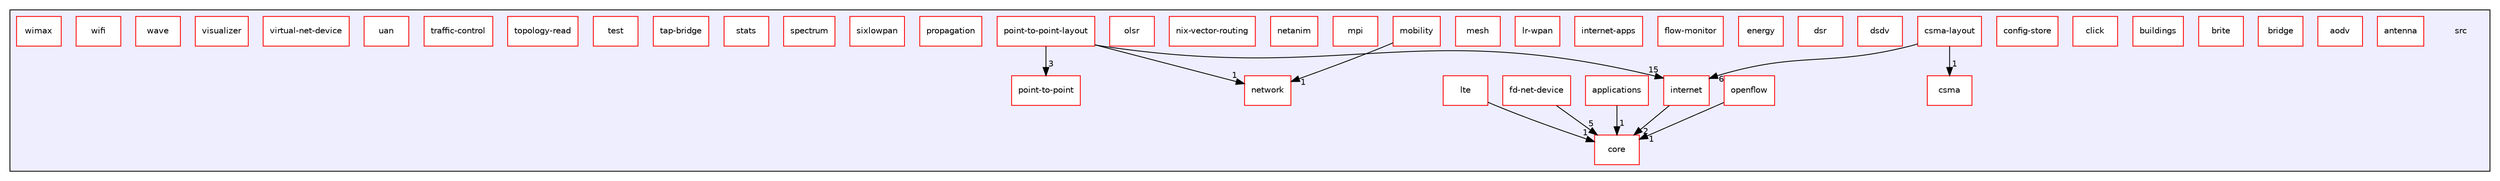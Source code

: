 digraph "src" {
  compound=true
  node [ fontsize="10", fontname="Helvetica"];
  edge [ labelfontsize="10", labelfontname="Helvetica"];
  subgraph clusterdir_68267d1309a1af8e8297ef4c3efbcdba {
    graph [ bgcolor="#eeeeff", pencolor="black", label="" URL="dir_68267d1309a1af8e8297ef4c3efbcdba.html"];
    dir_68267d1309a1af8e8297ef4c3efbcdba [shape=plaintext label="src"];
  dir_0de38ee49b0f1879c325f5cc4b94b0f7 [shape=box label="antenna" fillcolor="white" style="filled" color="red" URL="dir_0de38ee49b0f1879c325f5cc4b94b0f7.html"];
  dir_ea563bdbbe5eafb4faba36b8d41e7aed [shape=box label="aodv" fillcolor="white" style="filled" color="red" URL="dir_ea563bdbbe5eafb4faba36b8d41e7aed.html"];
  dir_5300cae3a1557603f8e561b18f8f3907 [shape=box label="applications" fillcolor="white" style="filled" color="red" URL="dir_5300cae3a1557603f8e561b18f8f3907.html"];
  dir_f1ed7b61a7256ce173e5f1d798d55f82 [shape=box label="bridge" fillcolor="white" style="filled" color="red" URL="dir_f1ed7b61a7256ce173e5f1d798d55f82.html"];
  dir_faf94ef100e7f48279d99ba1d5e58d4f [shape=box label="brite" fillcolor="white" style="filled" color="red" URL="dir_faf94ef100e7f48279d99ba1d5e58d4f.html"];
  dir_f503e7600ff53a5f5ddaef6714c8b0e7 [shape=box label="buildings" fillcolor="white" style="filled" color="red" URL="dir_f503e7600ff53a5f5ddaef6714c8b0e7.html"];
  dir_07ef199b396d54af450074e3ff1d6e42 [shape=box label="click" fillcolor="white" style="filled" color="red" URL="dir_07ef199b396d54af450074e3ff1d6e42.html"];
  dir_84626dc1e7615e7b78961c64b1bb9f0c [shape=box label="config-store" fillcolor="white" style="filled" color="red" URL="dir_84626dc1e7615e7b78961c64b1bb9f0c.html"];
  dir_aebb8dcc11953d78e620bbef0b9e2183 [shape=box label="core" fillcolor="white" style="filled" color="red" URL="dir_aebb8dcc11953d78e620bbef0b9e2183.html"];
  dir_7968e548e4d332797e7baaf2b54be553 [shape=box label="csma" fillcolor="white" style="filled" color="red" URL="dir_7968e548e4d332797e7baaf2b54be553.html"];
  dir_45b4d74dbab306140f904dafa6e04616 [shape=box label="csma-layout" fillcolor="white" style="filled" color="red" URL="dir_45b4d74dbab306140f904dafa6e04616.html"];
  dir_b2d21277ac899db16daa08be4cb7cb56 [shape=box label="dsdv" fillcolor="white" style="filled" color="red" URL="dir_b2d21277ac899db16daa08be4cb7cb56.html"];
  dir_a3108f647b9b9ec07780abcdfed8e0ed [shape=box label="dsr" fillcolor="white" style="filled" color="red" URL="dir_a3108f647b9b9ec07780abcdfed8e0ed.html"];
  dir_6dbe3a74fddfb865e2d1b322bca63f2b [shape=box label="energy" fillcolor="white" style="filled" color="red" URL="dir_6dbe3a74fddfb865e2d1b322bca63f2b.html"];
  dir_8e20918216aa1ebab2eefc319f150458 [shape=box label="fd-net-device" fillcolor="white" style="filled" color="red" URL="dir_8e20918216aa1ebab2eefc319f150458.html"];
  dir_91798503e8f3ff7656b5f4ea7c5d78dd [shape=box label="flow-monitor" fillcolor="white" style="filled" color="red" URL="dir_91798503e8f3ff7656b5f4ea7c5d78dd.html"];
  dir_9875a27782e85dfc0c1135b3f36246db [shape=box label="internet" fillcolor="white" style="filled" color="red" URL="dir_9875a27782e85dfc0c1135b3f36246db.html"];
  dir_aa7c605080ed5bb304ae679cb80e71f7 [shape=box label="internet-apps" fillcolor="white" style="filled" color="red" URL="dir_aa7c605080ed5bb304ae679cb80e71f7.html"];
  dir_73f0051d3ca1bd49f4eb3aecb4ae3579 [shape=box label="lr-wpan" fillcolor="white" style="filled" color="red" URL="dir_73f0051d3ca1bd49f4eb3aecb4ae3579.html"];
  dir_ef1775b0ff4284164f823a882317d681 [shape=box label="lte" fillcolor="white" style="filled" color="red" URL="dir_ef1775b0ff4284164f823a882317d681.html"];
  dir_7be0d8c199b9408ae01f5d77515b8def [shape=box label="mesh" fillcolor="white" style="filled" color="red" URL="dir_7be0d8c199b9408ae01f5d77515b8def.html"];
  dir_26a3ad5af453008c0d8aca6881659990 [shape=box label="mobility" fillcolor="white" style="filled" color="red" URL="dir_26a3ad5af453008c0d8aca6881659990.html"];
  dir_6993b48177f4798e7c32b5b63ec2c631 [shape=box label="mpi" fillcolor="white" style="filled" color="red" URL="dir_6993b48177f4798e7c32b5b63ec2c631.html"];
  dir_f07104025bce09f9e0f211524f733568 [shape=box label="netanim" fillcolor="white" style="filled" color="red" URL="dir_f07104025bce09f9e0f211524f733568.html"];
  dir_fc4c7f03e1a69a98c370fae55a743828 [shape=box label="network" fillcolor="white" style="filled" color="red" URL="dir_fc4c7f03e1a69a98c370fae55a743828.html"];
  dir_53ec6bfd84c2f309797c7f5135fb21cd [shape=box label="nix-vector-routing" fillcolor="white" style="filled" color="red" URL="dir_53ec6bfd84c2f309797c7f5135fb21cd.html"];
  dir_6a2e26ab34579891f9e434174953f08b [shape=box label="olsr" fillcolor="white" style="filled" color="red" URL="dir_6a2e26ab34579891f9e434174953f08b.html"];
  dir_18efecfc53739d22f2a1dd4b16c9d749 [shape=box label="openflow" fillcolor="white" style="filled" color="red" URL="dir_18efecfc53739d22f2a1dd4b16c9d749.html"];
  dir_8c3b602da42b60b2adf6396ae518b1d9 [shape=box label="point-to-point" fillcolor="white" style="filled" color="red" URL="dir_8c3b602da42b60b2adf6396ae518b1d9.html"];
  dir_27428442ba339ec646dfc978603afb17 [shape=box label="point-to-point-layout" fillcolor="white" style="filled" color="red" URL="dir_27428442ba339ec646dfc978603afb17.html"];
  dir_cff49e8e44fab8f09659c909e4698d6a [shape=box label="propagation" fillcolor="white" style="filled" color="red" URL="dir_cff49e8e44fab8f09659c909e4698d6a.html"];
  dir_63c6e1d9dad38d877c1e7be00eaac1ce [shape=box label="sixlowpan" fillcolor="white" style="filled" color="red" URL="dir_63c6e1d9dad38d877c1e7be00eaac1ce.html"];
  dir_10d0328e2266480c720033fb91de3081 [shape=box label="spectrum" fillcolor="white" style="filled" color="red" URL="dir_10d0328e2266480c720033fb91de3081.html"];
  dir_3de45fbf08d2e79aacff2f4de113ab26 [shape=box label="stats" fillcolor="white" style="filled" color="red" URL="dir_3de45fbf08d2e79aacff2f4de113ab26.html"];
  dir_409046f6c1b3ffeb737ba1937e2f14e0 [shape=box label="tap-bridge" fillcolor="white" style="filled" color="red" URL="dir_409046f6c1b3ffeb737ba1937e2f14e0.html"];
  dir_120ed4da3e3217b1e7fc0b4f48568e79 [shape=box label="test" fillcolor="white" style="filled" color="red" URL="dir_120ed4da3e3217b1e7fc0b4f48568e79.html"];
  dir_a5598e637f498bb49e60978659d49a11 [shape=box label="topology-read" fillcolor="white" style="filled" color="red" URL="dir_a5598e637f498bb49e60978659d49a11.html"];
  dir_b26cd47666daf0952431331def02383d [shape=box label="traffic-control" fillcolor="white" style="filled" color="red" URL="dir_b26cd47666daf0952431331def02383d.html"];
  dir_d0a70199355efd62843e48a9530b6bf9 [shape=box label="uan" fillcolor="white" style="filled" color="red" URL="dir_d0a70199355efd62843e48a9530b6bf9.html"];
  dir_7f27883ca3c26b5e5833ae5c82fc255e [shape=box label="virtual-net-device" fillcolor="white" style="filled" color="red" URL="dir_7f27883ca3c26b5e5833ae5c82fc255e.html"];
  dir_ba77f8dab2f3b5b8a1cbb129ed9c63cb [shape=box label="visualizer" fillcolor="white" style="filled" color="red" URL="dir_ba77f8dab2f3b5b8a1cbb129ed9c63cb.html"];
  dir_b33674de6843d4cf63b42f6a7e6012fb [shape=box label="wave" fillcolor="white" style="filled" color="red" URL="dir_b33674de6843d4cf63b42f6a7e6012fb.html"];
  dir_9bb89822448514d94fe3e213d3ac83be [shape=box label="wifi" fillcolor="white" style="filled" color="red" URL="dir_9bb89822448514d94fe3e213d3ac83be.html"];
  dir_81cc003b30758dae13caa0a9a27e4771 [shape=box label="wimax" fillcolor="white" style="filled" color="red" URL="dir_81cc003b30758dae13caa0a9a27e4771.html"];
  }
  dir_9875a27782e85dfc0c1135b3f36246db->dir_aebb8dcc11953d78e620bbef0b9e2183 [headlabel="2", labeldistance=1.5 headhref="dir_000038_000028.html"];
  dir_27428442ba339ec646dfc978603afb17->dir_8c3b602da42b60b2adf6396ae518b1d9 [headlabel="3", labeldistance=1.5 headhref="dir_000199_000058.html"];
  dir_27428442ba339ec646dfc978603afb17->dir_9875a27782e85dfc0c1135b3f36246db [headlabel="15", labeldistance=1.5 headhref="dir_000199_000038.html"];
  dir_27428442ba339ec646dfc978603afb17->dir_fc4c7f03e1a69a98c370fae55a743828 [headlabel="1", labeldistance=1.5 headhref="dir_000199_000050.html"];
  dir_5300cae3a1557603f8e561b18f8f3907->dir_aebb8dcc11953d78e620bbef0b9e2183 [headlabel="1", labeldistance=1.5 headhref="dir_000105_000028.html"];
  dir_18efecfc53739d22f2a1dd4b16c9d749->dir_aebb8dcc11953d78e620bbef0b9e2183 [headlabel="1", labeldistance=1.5 headhref="dir_000056_000028.html"];
  dir_8e20918216aa1ebab2eefc319f150458->dir_aebb8dcc11953d78e620bbef0b9e2183 [headlabel="5", labeldistance=1.5 headhref="dir_000034_000028.html"];
  dir_ef1775b0ff4284164f823a882317d681->dir_aebb8dcc11953d78e620bbef0b9e2183 [headlabel="1", labeldistance=1.5 headhref="dir_000042_000028.html"];
  dir_45b4d74dbab306140f904dafa6e04616->dir_7968e548e4d332797e7baaf2b54be553 [headlabel="1", labeldistance=1.5 headhref="dir_000128_000030.html"];
  dir_45b4d74dbab306140f904dafa6e04616->dir_9875a27782e85dfc0c1135b3f36246db [headlabel="6", labeldistance=1.5 headhref="dir_000128_000038.html"];
  dir_26a3ad5af453008c0d8aca6881659990->dir_fc4c7f03e1a69a98c370fae55a743828 [headlabel="1", labeldistance=1.5 headhref="dir_000046_000050.html"];
}
